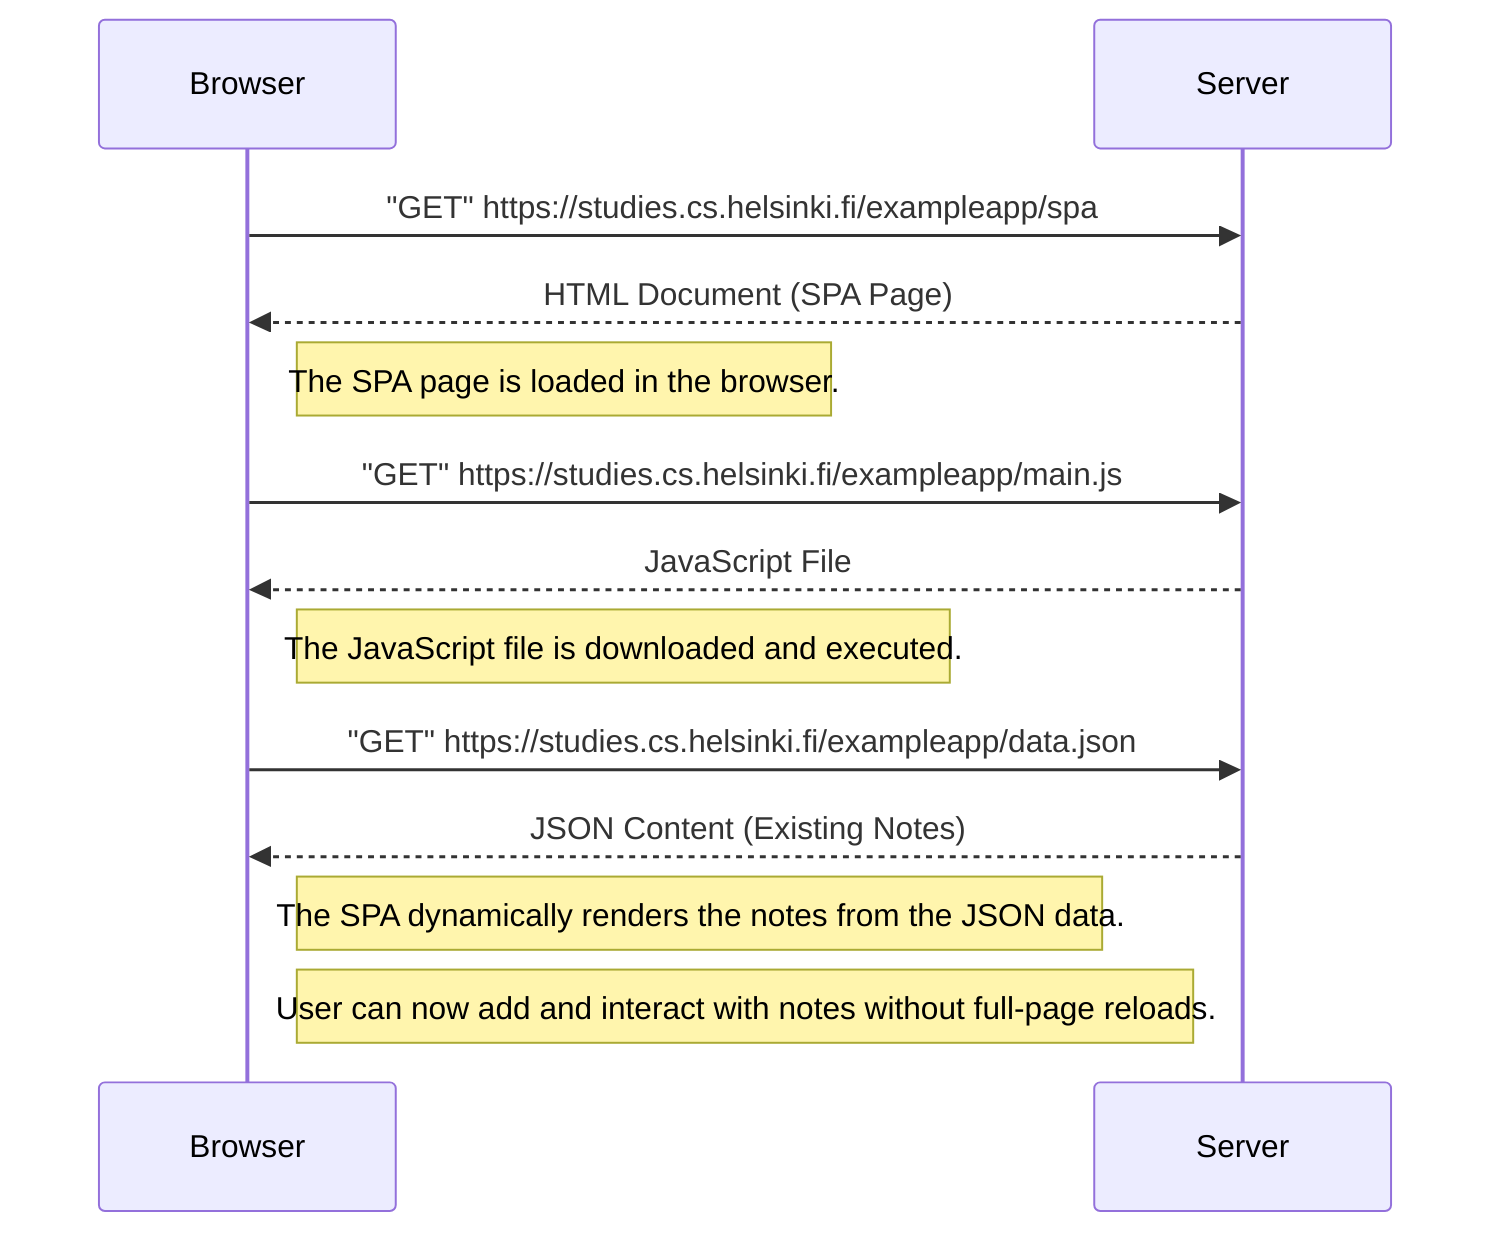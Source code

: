 sequenceDiagram
  participant Browser as Browser
  participant Server as Server

  Browser ->> Server: "GET" https://studies.cs.helsinki.fi/exampleapp/spa
  Server -->> Browser: HTML Document (SPA Page)
  Note right of Browser: The SPA page is loaded in the browser.

  Browser ->> Server: "GET" https://studies.cs.helsinki.fi/exampleapp/main.js
  Server -->> Browser: JavaScript File
  Note right of Browser: The JavaScript file is downloaded and executed.

  Browser ->> Server: "GET" https://studies.cs.helsinki.fi/exampleapp/data.json
  Server -->> Browser: JSON Content (Existing Notes)
  Note right of Browser: The SPA dynamically renders the notes from the JSON data.

  Note right of Browser: User can now add and interact with notes without full-page reloads.